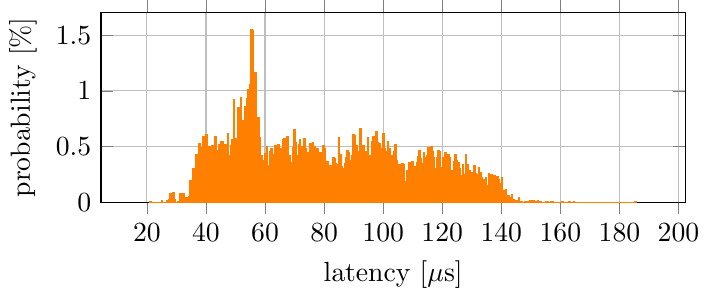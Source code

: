 \documentclass{standalone}
\usepackage{pgfplots}
\pgfplotsset{compat=newest}

\begin{document}
\begin{tikzpicture}
\begin{axis}[xlabel={latency [$\mu$s]}, ylabel={probability [\%]}, grid=both, ybar interval, ymin=0, xtick={}, scaled ticks=false, tick label style={/pgf/number format/fixed}, x tick label as interval=false, width=9cm, height=4cm ]
    \addplot[orange, fill=orange] coordinates {
        (20.947, 0.01)
        (21.435, 0)
        (21.922, 0)
        (22.41, 0)
        (22.898, 0)
        (23.385, 0)
        (23.873, 0)
        (24.361, 0)
        (24.848, 0.02)
        (25.336, 0)
        (25.824, 0)
        (26.311, 0)
        (26.799, 0.02)
        (27.287, 0.03)
        (27.774, 0.08)
        (28.262, 0.07)
        (28.75, 0.09)
        (29.237, 0.03)
        (29.725, 0)
        (30.213, 0.01)
        (30.7, 0.01)
        (31.188, 0.08)
        (31.676, 0.07)
        (32.163, 0.08)
        (32.651, 0.04)
        (33.139, 0.04)
        (33.626, 0.03)
        (34.114, 0.05)
        (34.602, 0.2)
        (35.089, 0.2)
        (35.577, 0.3)
        (36.065, 0.23)
        (36.552, 0.43)
        (37.04, 0.33)
        (37.528, 0.53)
        (38.015, 0.49)
        (38.503, 0.41)
        (38.991, 0.59)
        (39.478, 0.42)
        (39.966, 0.61)
        (40.454, 0.4)
        (40.941, 0.5)
        (41.429, 0.46)
        (41.917, 0.51)
        (42.404, 0.51)
        (42.892, 0.59)
        (43.38, 0.45)
        (43.867, 0.47)
        (44.355, 0.52)
        (44.843, 0.55)
        (45.33, 0.55)
        (45.818, 0.43)
        (46.306, 0.52)
        (46.793, 0.51)
        (47.281, 0.62)
        (47.769, 0.42)
        (48.256, 0.51)
        (48.744, 0.56)
        (49.232, 0.921)
        (49.719, 0.57)
        (50.207, 0.52)
        (50.695, 0.851)
        (51.182, 0.67)
        (51.67, 0.941)
        (52.158, 0.73)
        (52.645, 0.73)
        (53.133, 0.861)
        (53.621, 0.931)
        (54.108, 1.011)
        (54.596, 1.061)
        (55.084, 1.551)
        (55.571, 1.541)
        (56.059, 1.041)
        (56.547, 1.161)
        (57.034, 0.76)
        (57.522, 0.76)
        (58.01, 0.58)
        (58.497, 0.42)
        (58.985, 0.38)
        (59.473, 0.33)
        (59.96, 0.44)
        (60.448, 0.5)
        (60.936, 0.33)
        (61.423, 0.46)
        (61.911, 0.48)
        (62.399, 0.4)
        (62.886, 0.43)
        (63.374, 0.51)
        (63.862, 0.45)
        (64.349, 0.52)
        (64.837, 0.38)
        (65.325, 0.48)
        (65.812, 0.56)
        (66.3, 0.57)
        (66.788, 0.51)
        (67.275, 0.59)
        (67.763, 0.42)
        (68.251, 0.42)
        (68.738, 0.36)
        (69.226, 0.49)
        (69.714, 0.65)
        (70.201, 0.54)
        (70.689, 0.42)
        (71.177, 0.52)
        (71.664, 0.56)
        (72.152, 0.5)
        (72.64, 0.5)
        (73.127, 0.57)
        (73.615, 0.48)
        (74.103, 0.45)
        (74.59, 0.43)
        (75.078, 0.53)
        (75.566, 0.48)
        (76.053, 0.54)
        (76.541, 0.5)
        (77.029, 0.44)
        (77.516, 0.48)
        (78.004, 0.36)
        (78.492, 0.45)
        (78.979, 0.33)
        (79.467, 0.51)
        (79.955, 0.48)
        (80.442, 0.28)
        (80.93, 0.37)
        (81.418, 0.26)
        (81.905, 0.33)
        (82.393, 0.33)
        (82.881, 0.4)
        (83.368, 0.39)
        (83.856, 0.35)
        (84.344, 0.34)
        (84.831, 0.58)
        (85.319, 0.43)
        (85.807, 0.32)
        (86.294, 0.3)
        (86.782, 0.35)
        (87.27, 0.4)
        (87.757, 0.47)
        (88.245, 0.45)
        (88.733, 0.38)
        (89.22, 0.42)
        (89.708, 0.61)
        (90.196, 0.6)
        (90.683, 0.51)
        (91.171, 0.46)
        (91.659, 0.46)
        (92.146, 0.66)
        (92.634, 0.4)
        (93.122, 0.51)
        (93.609, 0.46)
        (94.097, 0.46)
        (94.585, 0.58)
        (95.072, 0.42)
        (95.56, 0.42)
        (96.048, 0.55)
        (96.535, 0.59)
        (97.023, 0.48)
        (97.511, 0.64)
        (97.998, 0.54)
        (98.486, 0.53)
        (98.974, 0.44)
        (99.461, 0.48)
        (99.949, 0.62)
        (100.437, 0.48)
        (100.924, 0.46)
        (101.412, 0.55)
        (101.9, 0.48)
        (102.387, 0.42)
        (102.875, 0.42)
        (103.363, 0.46)
        (103.85, 0.52)
        (104.338, 0.38)
        (104.826, 0.29)
        (105.313, 0.34)
        (105.801, 0.22)
        (106.289, 0.35)
        (106.776, 0.34)
        (107.264, 0.19)
        (107.752, 0.29)
        (108.239, 0.29)
        (108.727, 0.36)
        (109.215, 0.33)
        (109.702, 0.37)
        (110.19, 0.3)
        (110.678, 0.32)
        (111.165, 0.36)
        (111.653, 0.41)
        (112.141, 0.47)
        (112.628, 0.39)
        (113.116, 0.35)
        (113.604, 0.45)
        (114.091, 0.4)
        (114.579, 0.42)
        (115.067, 0.49)
        (115.554, 0.44)
        (116.042, 0.5)
        (116.53, 0.46)
        (117.017, 0.4)
        (117.505, 0.3)
        (117.993, 0.4)
        (118.48, 0.47)
        (118.968, 0.46)
        (119.456, 0.31)
        (119.943, 0.4)
        (120.431, 0.29)
        (120.919, 0.45)
        (121.406, 0.32)
        (121.894, 0.43)
        (122.382, 0.4)
        (122.869, 0.29)
        (123.357, 0.26)
        (123.845, 0.37)
        (124.332, 0.43)
        (124.82, 0.38)
        (125.308, 0.36)
        (125.795, 0.3)
        (126.283, 0.24)
        (126.771, 0.34)
        (127.258, 0.25)
        (127.746, 0.43)
        (128.234, 0.34)
        (128.721, 0.24)
        (129.209, 0.29)
        (129.697, 0.27)
        (130.184, 0.26)
        (130.672, 0.33)
        (131.16, 0.26)
        (131.647, 0.25)
        (132.135, 0.31)
        (132.623, 0.27)
        (133.11, 0.22)
        (133.598, 0.17)
        (134.086, 0.21)
        (134.573, 0.22)
        (135.061, 0.15)
        (135.549, 0.26)
        (136.036, 0.21)
        (136.524, 0.25)
        (137.012, 0.21)
        (137.499, 0.24)
        (137.987, 0.17)
        (138.475, 0.23)
        (138.962, 0.21)
        (139.45, 0.17)
        (139.938, 0.22)
        (140.425, 0.11)
        (140.913, 0.1)
        (141.401, 0.12)
        (141.888, 0.06)
        (142.376, 0.06)
        (142.864, 0.04)
        (143.351, 0.07)
        (143.839, 0.03)
        (144.327, 0.02)
        (144.814, 0.01)
        (145.302, 0.02)
        (145.79, 0.04)
        (146.277, 0.01)
        (146.765, 0.01)
        (147.253, 0)
        (147.74, 0.01)
        (148.228, 0.01)
        (148.716, 0)
        (149.203, 0.01)
        (149.691, 0.02)
        (150.179, 0.01)
        (150.666, 0.02)
        (151.154, 0.01)
        (151.642, 0.01)
        (152.129, 0.02)
        (152.617, 0.01)
        (153.105, 0.01)
        (153.592, 0)
        (154.08, 0)
        (154.568, 0)
        (155.055, 0.01)
        (155.543, 0.01)
        (156.031, 0)
        (156.518, 0.01)
        (157.006, 0.01)
        (157.494, 0)
        (157.981, 0)
        (158.469, 0)
        (158.957, 0)
        (159.444, 0)
        (159.932, 0)
        (160.42, 0.01)
        (160.907, 0)
        (161.395, 0)
        (161.883, 0)
        (162.37, 0)
        (162.858, 0.01)
        (163.346, 0)
        (163.833, 0)
        (164.321, 0.01)
        (164.809, 0)
        (165.296, 0)
        (165.784, 0)
        (166.272, 0)
        (166.759, 0)
        (167.247, 0)
        (167.735, 0)
        (168.222, 0)
        (168.71, 0)
        (169.198, 0)
        (169.685, 0)
        (170.173, 0)
        (170.661, 0)
        (171.148, 0)
        (171.636, 0)
        (172.124, 0)
        (172.611, 0)
        (173.099, 0)
        (173.587, 0)
        (174.074, 0)
        (174.562, 0)
        (175.05, 0)
        (175.537, 0)
        (176.025, 0)
        (176.513, 0)
        (177.0, 0)
        (177.488, 0)
        (177.976, 0)
        (178.463, 0)
        (178.951, 0)
        (179.439, 0)
        (179.926, 0)
        (180.414, 0)
        (180.902, 0)
        (181.389, 0)
        (181.877, 0)
        (182.365, 0)
        (182.852, 0)
        (183.34, 0)
        (183.828, 0)
        (184.315, 0)
        (184.803, 0)
        (185.291, 0.01)
        (185.778, 0)
    };
\end{axis}
\end{tikzpicture}
\end{document}
